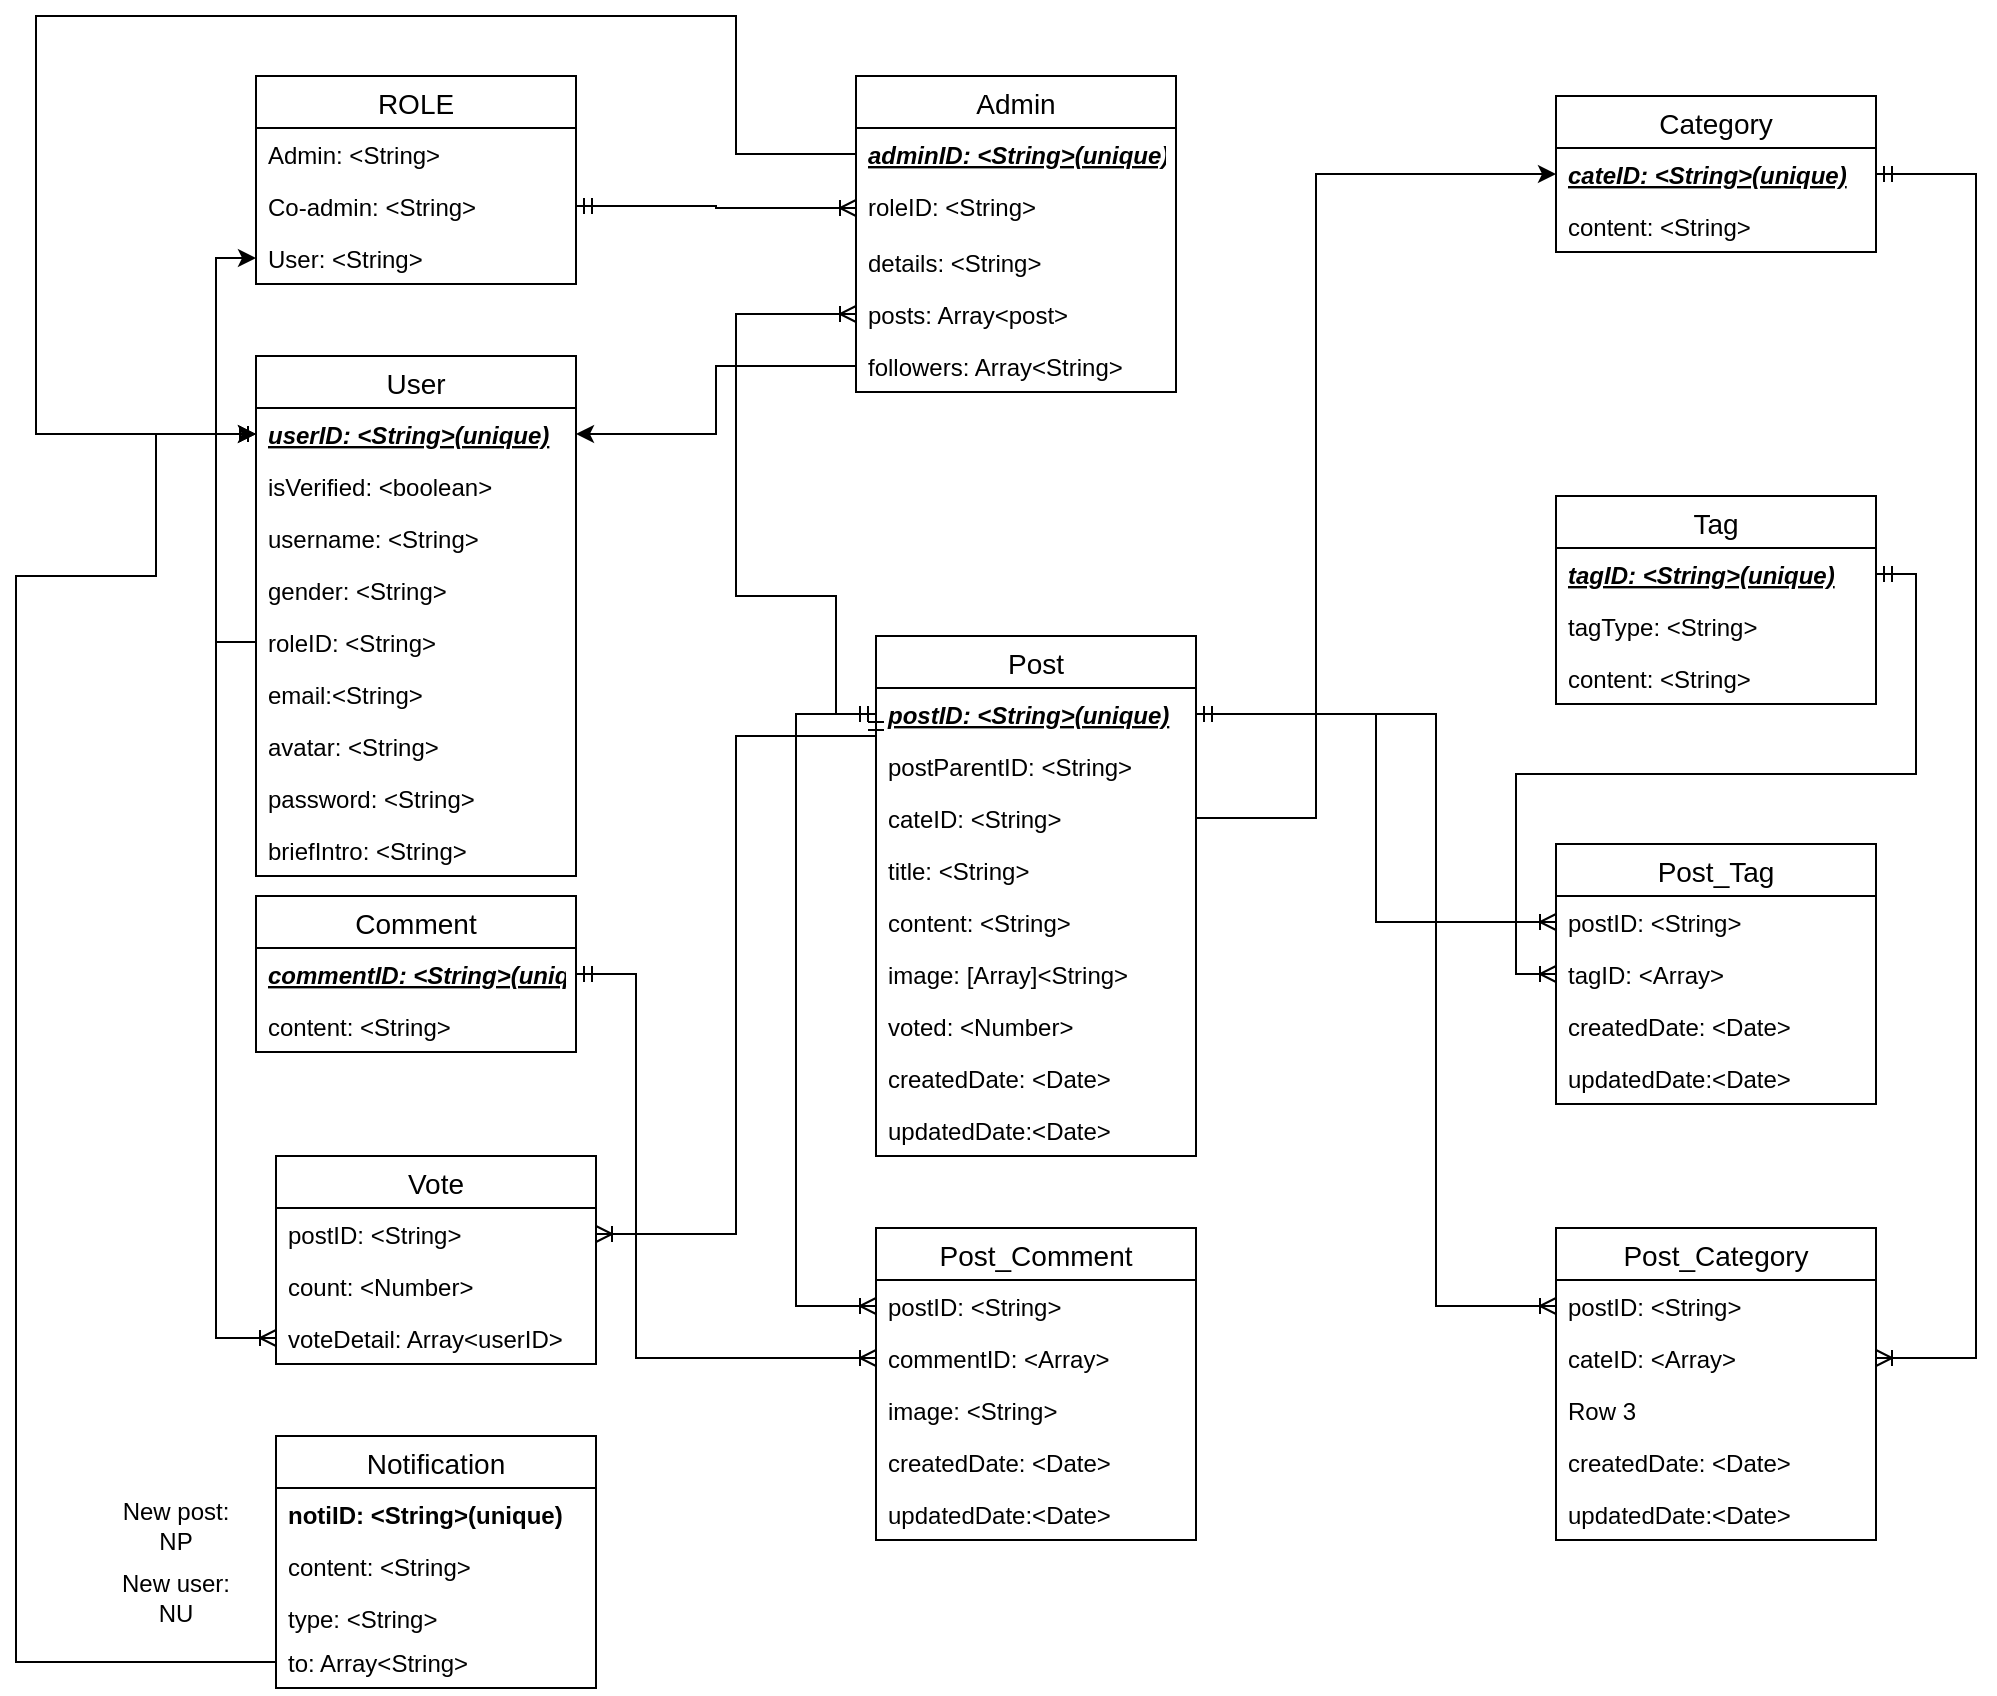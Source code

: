<mxfile version="13.1.3">
    <diagram id="6hGFLwfOUW9BJ-s0fimq" name="Page-1">
        <mxGraphModel dx="188" dy="651" grid="1" gridSize="10" guides="1" tooltips="1" connect="1" arrows="1" fold="1" page="1" pageScale="1" pageWidth="1169" pageHeight="1654" math="0" shadow="0">
            <root>
                <mxCell id="0"/>
                <mxCell id="1" parent="0"/>
                <mxCell id="48" style="edgeStyle=orthogonalEdgeStyle;rounded=0;orthogonalLoop=1;jettySize=auto;html=1;entryX=0;entryY=0.5;entryDx=0;entryDy=0;startArrow=ERoneToMany;startFill=0;endArrow=ERmandOne;endFill=0;exitX=0;exitY=0.5;exitDx=0;exitDy=0;" parent="1" source="34" target="39" edge="1">
                    <mxGeometry relative="1" as="geometry">
                        <Array as="points">
                            <mxPoint x="430" y="549"/>
                            <mxPoint x="430" y="690"/>
                            <mxPoint x="480" y="690"/>
                            <mxPoint x="480" y="749"/>
                        </Array>
                    </mxGeometry>
                </mxCell>
                <mxCell id="oe2LK4UtAT5thSpbDht--85" style="edgeStyle=orthogonalEdgeStyle;rounded=0;orthogonalLoop=1;jettySize=auto;html=1;entryX=1;entryY=0.5;entryDx=0;entryDy=0;startArrow=ERoneToMany;startFill=0;endArrow=ERmandOne;endFill=0;" parent="1" source="oe2LK4UtAT5thSpbDht--74" target="39" edge="1">
                    <mxGeometry relative="1" as="geometry"/>
                </mxCell>
                <mxCell id="oe2LK4UtAT5thSpbDht--86" style="edgeStyle=orthogonalEdgeStyle;rounded=0;orthogonalLoop=1;jettySize=auto;html=1;entryX=1;entryY=0.5;entryDx=0;entryDy=0;startArrow=ERoneToMany;startFill=0;endArrow=ERmandOne;endFill=0;" parent="1" source="oe2LK4UtAT5thSpbDht--76" target="oe2LK4UtAT5thSpbDht--56" edge="1">
                    <mxGeometry relative="1" as="geometry"/>
                </mxCell>
                <mxCell id="oe2LK4UtAT5thSpbDht--91" style="edgeStyle=orthogonalEdgeStyle;rounded=0;orthogonalLoop=1;jettySize=auto;html=1;entryX=1;entryY=0.5;entryDx=0;entryDy=0;startArrow=ERoneToMany;startFill=0;endArrow=ERmandOne;endFill=0;" parent="1" source="oe2LK4UtAT5thSpbDht--78" target="39" edge="1">
                    <mxGeometry relative="1" as="geometry">
                        <Array as="points">
                            <mxPoint x="780" y="1045"/>
                            <mxPoint x="780" y="749"/>
                        </Array>
                    </mxGeometry>
                </mxCell>
                <mxCell id="oe2LK4UtAT5thSpbDht--92" style="edgeStyle=orthogonalEdgeStyle;rounded=0;orthogonalLoop=1;jettySize=auto;html=1;entryX=1;entryY=0.5;entryDx=0;entryDy=0;startArrow=ERoneToMany;startFill=0;endArrow=ERmandOne;endFill=0;exitX=1;exitY=0.5;exitDx=0;exitDy=0;" parent="1" source="oe2LK4UtAT5thSpbDht--79" target="oe2LK4UtAT5thSpbDht--63" edge="1">
                    <mxGeometry relative="1" as="geometry">
                        <Array as="points">
                            <mxPoint x="1050" y="1071"/>
                            <mxPoint x="1050" y="479"/>
                        </Array>
                    </mxGeometry>
                </mxCell>
                <mxCell id="oe2LK4UtAT5thSpbDht--100" style="edgeStyle=orthogonalEdgeStyle;rounded=0;orthogonalLoop=1;jettySize=auto;html=1;entryX=0;entryY=0.5;entryDx=0;entryDy=0;startArrow=ERoneToMany;startFill=0;endArrow=ERmandOne;endFill=0;" parent="1" source="oe2LK4UtAT5thSpbDht--82" target="39" edge="1">
                    <mxGeometry relative="1" as="geometry">
                        <Array as="points">
                            <mxPoint x="460" y="1045"/>
                            <mxPoint x="460" y="749"/>
                        </Array>
                    </mxGeometry>
                </mxCell>
                <mxCell id="oe2LK4UtAT5thSpbDht--101" style="edgeStyle=orthogonalEdgeStyle;rounded=0;orthogonalLoop=1;jettySize=auto;html=1;exitX=0;exitY=0.5;exitDx=0;exitDy=0;entryX=1;entryY=0.5;entryDx=0;entryDy=0;startArrow=ERoneToMany;startFill=0;endArrow=ERmandOne;endFill=0;" parent="1" source="oe2LK4UtAT5thSpbDht--83" target="oe2LK4UtAT5thSpbDht--94" edge="1">
                    <mxGeometry relative="1" as="geometry">
                        <Array as="points">
                            <mxPoint x="380" y="1071"/>
                            <mxPoint x="380" y="879"/>
                        </Array>
                    </mxGeometry>
                </mxCell>
                <mxCell id="oe2LK4UtAT5thSpbDht--112" style="edgeStyle=orthogonalEdgeStyle;rounded=0;orthogonalLoop=1;jettySize=auto;html=1;entryX=0;entryY=0.5;entryDx=0;entryDy=0;startArrow=ERoneToMany;startFill=0;endArrow=ERmandOne;endFill=0;" parent="1" source="oe2LK4UtAT5thSpbDht--111" target="18" edge="1">
                    <mxGeometry relative="1" as="geometry"/>
                </mxCell>
                <mxCell id="oe2LK4UtAT5thSpbDht--113" style="edgeStyle=orthogonalEdgeStyle;rounded=0;orthogonalLoop=1;jettySize=auto;html=1;entryX=0;entryY=0.5;entryDx=0;entryDy=0;startArrow=ERoneToMany;startFill=0;endArrow=ERmandOne;endFill=0;" parent="1" source="oe2LK4UtAT5thSpbDht--109" target="39" edge="1">
                    <mxGeometry relative="1" as="geometry">
                        <Array as="points">
                            <mxPoint x="430" y="1009"/>
                            <mxPoint x="430" y="760"/>
                            <mxPoint x="500" y="760"/>
                        </Array>
                    </mxGeometry>
                </mxCell>
                <mxCell id="oe2LK4UtAT5thSpbDht--62" value="Category" style="swimlane;fontStyle=0;childLayout=stackLayout;horizontal=1;startSize=26;horizontalStack=0;resizeParent=1;resizeParentMax=0;resizeLast=0;collapsible=1;marginBottom=0;align=center;fontSize=14;" parent="1" vertex="1">
                    <mxGeometry x="840" y="440" width="160" height="78" as="geometry"/>
                </mxCell>
                <mxCell id="oe2LK4UtAT5thSpbDht--63" value="cateID: &lt;String&gt;(unique)" style="text;strokeColor=none;fillColor=none;spacingLeft=4;spacingRight=4;overflow=hidden;rotatable=0;points=[[0,0.5],[1,0.5]];portConstraint=eastwest;fontSize=12;fontStyle=7" parent="oe2LK4UtAT5thSpbDht--62" vertex="1">
                    <mxGeometry y="26" width="160" height="26" as="geometry"/>
                </mxCell>
                <mxCell id="oe2LK4UtAT5thSpbDht--68" value="content: &lt;String&gt;" style="text;strokeColor=none;fillColor=none;spacingLeft=4;spacingRight=4;overflow=hidden;rotatable=0;points=[[0,0.5],[1,0.5]];portConstraint=eastwest;fontSize=12;" parent="oe2LK4UtAT5thSpbDht--62" vertex="1">
                    <mxGeometry y="52" width="160" height="26" as="geometry"/>
                </mxCell>
                <mxCell id="oe2LK4UtAT5thSpbDht--55" value="Tag" style="swimlane;fontStyle=0;childLayout=stackLayout;horizontal=1;startSize=26;horizontalStack=0;resizeParent=1;resizeParentMax=0;resizeLast=0;collapsible=1;marginBottom=0;align=center;fontSize=14;" parent="1" vertex="1">
                    <mxGeometry x="840" y="640" width="160" height="104" as="geometry"/>
                </mxCell>
                <mxCell id="oe2LK4UtAT5thSpbDht--56" value="tagID: &lt;String&gt;(unique)" style="text;strokeColor=none;fillColor=none;spacingLeft=4;spacingRight=4;overflow=hidden;rotatable=0;points=[[0,0.5],[1,0.5]];portConstraint=eastwest;fontSize=12;fontStyle=7" parent="oe2LK4UtAT5thSpbDht--55" vertex="1">
                    <mxGeometry y="26" width="160" height="26" as="geometry"/>
                </mxCell>
                <mxCell id="66" value="tagType: &lt;String&gt;" style="text;strokeColor=none;fillColor=none;spacingLeft=4;spacingRight=4;overflow=hidden;rotatable=0;points=[[0,0.5],[1,0.5]];portConstraint=eastwest;fontSize=12;" parent="oe2LK4UtAT5thSpbDht--55" vertex="1">
                    <mxGeometry y="52" width="160" height="26" as="geometry"/>
                </mxCell>
                <mxCell id="oe2LK4UtAT5thSpbDht--57" value="content: &lt;String&gt;" style="text;strokeColor=none;fillColor=none;spacingLeft=4;spacingRight=4;overflow=hidden;rotatable=0;points=[[0,0.5],[1,0.5]];portConstraint=eastwest;fontSize=12;" parent="oe2LK4UtAT5thSpbDht--55" vertex="1">
                    <mxGeometry y="78" width="160" height="26" as="geometry"/>
                </mxCell>
                <mxCell id="oe2LK4UtAT5thSpbDht--73" value="Post_Tag" style="swimlane;fontStyle=0;childLayout=stackLayout;horizontal=1;startSize=26;horizontalStack=0;resizeParent=1;resizeParentMax=0;resizeLast=0;collapsible=1;marginBottom=0;align=center;fontSize=14;" parent="1" vertex="1">
                    <mxGeometry x="840" y="814" width="160" height="130" as="geometry"/>
                </mxCell>
                <mxCell id="oe2LK4UtAT5thSpbDht--74" value="postID: &lt;String&gt;" style="text;strokeColor=none;fillColor=none;spacingLeft=4;spacingRight=4;overflow=hidden;rotatable=0;points=[[0,0.5],[1,0.5]];portConstraint=eastwest;fontSize=12;" parent="oe2LK4UtAT5thSpbDht--73" vertex="1">
                    <mxGeometry y="26" width="160" height="26" as="geometry"/>
                </mxCell>
                <mxCell id="oe2LK4UtAT5thSpbDht--76" value="tagID: &lt;Array&gt;" style="text;strokeColor=none;fillColor=none;spacingLeft=4;spacingRight=4;overflow=hidden;rotatable=0;points=[[0,0.5],[1,0.5]];portConstraint=eastwest;fontSize=12;" parent="oe2LK4UtAT5thSpbDht--73" vertex="1">
                    <mxGeometry y="52" width="160" height="26" as="geometry"/>
                </mxCell>
                <mxCell id="oe2LK4UtAT5thSpbDht--87" value="createdDate: &lt;Date&gt;" style="text;strokeColor=none;fillColor=none;spacingLeft=4;spacingRight=4;overflow=hidden;rotatable=0;points=[[0,0.5],[1,0.5]];portConstraint=eastwest;fontSize=12;" parent="oe2LK4UtAT5thSpbDht--73" vertex="1">
                    <mxGeometry y="78" width="160" height="26" as="geometry"/>
                </mxCell>
                <mxCell id="oe2LK4UtAT5thSpbDht--88" value="updatedDate:&lt;Date&gt;" style="text;strokeColor=none;fillColor=none;spacingLeft=4;spacingRight=4;overflow=hidden;rotatable=0;points=[[0,0.5],[1,0.5]];portConstraint=eastwest;fontSize=12;" parent="oe2LK4UtAT5thSpbDht--73" vertex="1">
                    <mxGeometry y="104" width="160" height="26" as="geometry"/>
                </mxCell>
                <mxCell id="oe2LK4UtAT5thSpbDht--77" value="Post_Category" style="swimlane;fontStyle=0;childLayout=stackLayout;horizontal=1;startSize=26;horizontalStack=0;resizeParent=1;resizeParentMax=0;resizeLast=0;collapsible=1;marginBottom=0;align=center;fontSize=14;" parent="1" vertex="1">
                    <mxGeometry x="840" y="1006" width="160" height="156" as="geometry"/>
                </mxCell>
                <mxCell id="oe2LK4UtAT5thSpbDht--78" value="postID: &lt;String&gt;" style="text;strokeColor=none;fillColor=none;spacingLeft=4;spacingRight=4;overflow=hidden;rotatable=0;points=[[0,0.5],[1,0.5]];portConstraint=eastwest;fontSize=12;" parent="oe2LK4UtAT5thSpbDht--77" vertex="1">
                    <mxGeometry y="26" width="160" height="26" as="geometry"/>
                </mxCell>
                <mxCell id="oe2LK4UtAT5thSpbDht--79" value="cateID: &lt;Array&gt;" style="text;strokeColor=none;fillColor=none;spacingLeft=4;spacingRight=4;overflow=hidden;rotatable=0;points=[[0,0.5],[1,0.5]];portConstraint=eastwest;fontSize=12;" parent="oe2LK4UtAT5thSpbDht--77" vertex="1">
                    <mxGeometry y="52" width="160" height="26" as="geometry"/>
                </mxCell>
                <mxCell id="oe2LK4UtAT5thSpbDht--80" value="Row 3" style="text;strokeColor=none;fillColor=none;spacingLeft=4;spacingRight=4;overflow=hidden;rotatable=0;points=[[0,0.5],[1,0.5]];portConstraint=eastwest;fontSize=12;" parent="oe2LK4UtAT5thSpbDht--77" vertex="1">
                    <mxGeometry y="78" width="160" height="26" as="geometry"/>
                </mxCell>
                <mxCell id="oe2LK4UtAT5thSpbDht--89" value="createdDate: &lt;Date&gt;" style="text;strokeColor=none;fillColor=none;spacingLeft=4;spacingRight=4;overflow=hidden;rotatable=0;points=[[0,0.5],[1,0.5]];portConstraint=eastwest;fontSize=12;" parent="oe2LK4UtAT5thSpbDht--77" vertex="1">
                    <mxGeometry y="104" width="160" height="26" as="geometry"/>
                </mxCell>
                <mxCell id="oe2LK4UtAT5thSpbDht--90" value="updatedDate:&lt;Date&gt;" style="text;strokeColor=none;fillColor=none;spacingLeft=4;spacingRight=4;overflow=hidden;rotatable=0;points=[[0,0.5],[1,0.5]];portConstraint=eastwest;fontSize=12;" parent="oe2LK4UtAT5thSpbDht--77" vertex="1">
                    <mxGeometry y="130" width="160" height="26" as="geometry"/>
                </mxCell>
                <mxCell id="38" value="Post" style="swimlane;fontStyle=0;childLayout=stackLayout;horizontal=1;startSize=26;horizontalStack=0;resizeParent=1;resizeParentMax=0;resizeLast=0;collapsible=1;marginBottom=0;align=center;fontSize=14;" parent="1" vertex="1">
                    <mxGeometry x="500" y="710" width="160" height="260" as="geometry"/>
                </mxCell>
                <mxCell id="39" value="postID: &lt;String&gt;(unique)" style="text;strokeColor=none;fillColor=none;spacingLeft=4;spacingRight=4;overflow=hidden;rotatable=0;points=[[0,0.5],[1,0.5]];portConstraint=eastwest;fontSize=12;fontStyle=7" parent="38" vertex="1">
                    <mxGeometry y="26" width="160" height="26" as="geometry"/>
                </mxCell>
                <mxCell id="oe2LK4UtAT5thSpbDht--114" value="postParentID: &lt;String&gt;" style="text;strokeColor=none;fillColor=none;spacingLeft=4;spacingRight=4;overflow=hidden;rotatable=0;points=[[0,0.5],[1,0.5]];portConstraint=eastwest;fontSize=12;" parent="38" vertex="1">
                    <mxGeometry y="52" width="160" height="26" as="geometry"/>
                </mxCell>
                <mxCell id="68" value="cateID: &lt;String&gt;" style="text;strokeColor=none;fillColor=none;spacingLeft=4;spacingRight=4;overflow=hidden;rotatable=0;points=[[0,0.5],[1,0.5]];portConstraint=eastwest;fontSize=12;" parent="38" vertex="1">
                    <mxGeometry y="78" width="160" height="26" as="geometry"/>
                </mxCell>
                <mxCell id="43" value="title: &lt;String&gt;" style="text;strokeColor=none;fillColor=none;spacingLeft=4;spacingRight=4;overflow=hidden;rotatable=0;points=[[0,0.5],[1,0.5]];portConstraint=eastwest;fontSize=12;" parent="38" vertex="1">
                    <mxGeometry y="104" width="160" height="26" as="geometry"/>
                </mxCell>
                <mxCell id="54" value="content: &lt;String&gt;" style="text;strokeColor=none;fillColor=none;spacingLeft=4;spacingRight=4;overflow=hidden;rotatable=0;points=[[0,0.5],[1,0.5]];portConstraint=eastwest;fontSize=12;" parent="38" vertex="1">
                    <mxGeometry y="130" width="160" height="26" as="geometry"/>
                </mxCell>
                <mxCell id="oe2LK4UtAT5thSpbDht--116" value="image: [Array]&lt;String&gt;" style="text;strokeColor=none;fillColor=none;spacingLeft=4;spacingRight=4;overflow=hidden;rotatable=0;points=[[0,0.5],[1,0.5]];portConstraint=eastwest;fontSize=12;" parent="38" vertex="1">
                    <mxGeometry y="156" width="160" height="26" as="geometry"/>
                </mxCell>
                <mxCell id="oe2LK4UtAT5thSpbDht--107" value="voted: &lt;Number&gt;" style="text;strokeColor=none;fillColor=none;spacingLeft=4;spacingRight=4;overflow=hidden;rotatable=0;points=[[0,0.5],[1,0.5]];portConstraint=eastwest;fontSize=12;" parent="38" vertex="1">
                    <mxGeometry y="182" width="160" height="26" as="geometry"/>
                </mxCell>
                <mxCell id="53" value="createdDate: &lt;Date&gt;" style="text;strokeColor=none;fillColor=none;spacingLeft=4;spacingRight=4;overflow=hidden;rotatable=0;points=[[0,0.5],[1,0.5]];portConstraint=eastwest;fontSize=12;" parent="38" vertex="1">
                    <mxGeometry y="208" width="160" height="26" as="geometry"/>
                </mxCell>
                <mxCell id="52" value="updatedDate:&lt;Date&gt;" style="text;strokeColor=none;fillColor=none;spacingLeft=4;spacingRight=4;overflow=hidden;rotatable=0;points=[[0,0.5],[1,0.5]];portConstraint=eastwest;fontSize=12;" parent="38" vertex="1">
                    <mxGeometry y="234" width="160" height="26" as="geometry"/>
                </mxCell>
                <mxCell id="oe2LK4UtAT5thSpbDht--81" value="Post_Comment" style="swimlane;fontStyle=0;childLayout=stackLayout;horizontal=1;startSize=26;horizontalStack=0;resizeParent=1;resizeParentMax=0;resizeLast=0;collapsible=1;marginBottom=0;align=center;fontSize=14;" parent="1" vertex="1">
                    <mxGeometry x="500" y="1006" width="160" height="156" as="geometry"/>
                </mxCell>
                <mxCell id="oe2LK4UtAT5thSpbDht--82" value="postID: &lt;String&gt;" style="text;strokeColor=none;fillColor=none;spacingLeft=4;spacingRight=4;overflow=hidden;rotatable=0;points=[[0,0.5],[1,0.5]];portConstraint=eastwest;fontSize=12;" parent="oe2LK4UtAT5thSpbDht--81" vertex="1">
                    <mxGeometry y="26" width="160" height="26" as="geometry"/>
                </mxCell>
                <mxCell id="oe2LK4UtAT5thSpbDht--83" value="commentID: &lt;Array&gt;" style="text;strokeColor=none;fillColor=none;spacingLeft=4;spacingRight=4;overflow=hidden;rotatable=0;points=[[0,0.5],[1,0.5]];portConstraint=eastwest;fontSize=12;" parent="oe2LK4UtAT5thSpbDht--81" vertex="1">
                    <mxGeometry y="52" width="160" height="26" as="geometry"/>
                </mxCell>
                <mxCell id="oe2LK4UtAT5thSpbDht--117" value="image: &lt;String&gt;" style="text;strokeColor=none;fillColor=none;spacingLeft=4;spacingRight=4;overflow=hidden;rotatable=0;points=[[0,0.5],[1,0.5]];portConstraint=eastwest;fontSize=12;" parent="oe2LK4UtAT5thSpbDht--81" vertex="1">
                    <mxGeometry y="78" width="160" height="26" as="geometry"/>
                </mxCell>
                <mxCell id="oe2LK4UtAT5thSpbDht--98" value="createdDate: &lt;Date&gt;" style="text;strokeColor=none;fillColor=none;spacingLeft=4;spacingRight=4;overflow=hidden;rotatable=0;points=[[0,0.5],[1,0.5]];portConstraint=eastwest;fontSize=12;" parent="oe2LK4UtAT5thSpbDht--81" vertex="1">
                    <mxGeometry y="104" width="160" height="26" as="geometry"/>
                </mxCell>
                <mxCell id="oe2LK4UtAT5thSpbDht--99" value="updatedDate:&lt;Date&gt;" style="text;strokeColor=none;fillColor=none;spacingLeft=4;spacingRight=4;overflow=hidden;rotatable=0;points=[[0,0.5],[1,0.5]];portConstraint=eastwest;fontSize=12;" parent="oe2LK4UtAT5thSpbDht--81" vertex="1">
                    <mxGeometry y="130" width="160" height="26" as="geometry"/>
                </mxCell>
                <mxCell id="oe2LK4UtAT5thSpbDht--125" style="edgeStyle=orthogonalEdgeStyle;rounded=0;orthogonalLoop=1;jettySize=auto;html=1;entryX=1;entryY=0.5;entryDx=0;entryDy=0;startArrow=ERoneToMany;startFill=0;endArrow=ERmandOne;endFill=0;exitX=0;exitY=0.5;exitDx=0;exitDy=0;" parent="1" source="61" target="56" edge="1">
                    <mxGeometry relative="1" as="geometry"/>
                </mxCell>
                <mxCell id="oe2LK4UtAT5thSpbDht--120" value="Admin" style="swimlane;fontStyle=0;childLayout=stackLayout;horizontal=1;startSize=26;horizontalStack=0;resizeParent=1;resizeParentMax=0;resizeLast=0;collapsible=1;marginBottom=0;align=center;fontSize=14;" parent="1" vertex="1">
                    <mxGeometry x="490" y="430" width="160" height="158" as="geometry"/>
                </mxCell>
                <mxCell id="oe2LK4UtAT5thSpbDht--121" value="adminID: &lt;String&gt;(unique)" style="text;strokeColor=none;fillColor=none;spacingLeft=4;spacingRight=4;overflow=hidden;rotatable=0;points=[[0,0.5],[1,0.5]];portConstraint=eastwest;fontSize=12;fontStyle=7" parent="oe2LK4UtAT5thSpbDht--120" vertex="1">
                    <mxGeometry y="26" width="160" height="26" as="geometry"/>
                </mxCell>
                <mxCell id="61" value="roleID: &lt;String&gt;" style="text;strokeColor=none;fillColor=none;spacingLeft=4;spacingRight=4;overflow=hidden;rotatable=0;points=[[0,0.5],[1,0.5]];portConstraint=eastwest;fontSize=12;" parent="oe2LK4UtAT5thSpbDht--120" vertex="1">
                    <mxGeometry y="52" width="160" height="28" as="geometry"/>
                </mxCell>
                <mxCell id="29" value="details: &lt;String&gt;" style="text;strokeColor=none;fillColor=none;spacingLeft=4;spacingRight=4;overflow=hidden;rotatable=0;points=[[0,0.5],[1,0.5]];portConstraint=eastwest;fontSize=12;" parent="oe2LK4UtAT5thSpbDht--120" vertex="1">
                    <mxGeometry y="80" width="160" height="26" as="geometry"/>
                </mxCell>
                <mxCell id="34" value="posts: Array&lt;post&gt;" style="text;strokeColor=none;fillColor=none;spacingLeft=4;spacingRight=4;overflow=hidden;rotatable=0;points=[[0,0.5],[1,0.5]];portConstraint=eastwest;fontSize=12;" parent="oe2LK4UtAT5thSpbDht--120" vertex="1">
                    <mxGeometry y="106" width="160" height="26" as="geometry"/>
                </mxCell>
                <mxCell id="72" value="followers: Array&lt;String&gt;" style="text;strokeColor=none;fillColor=none;spacingLeft=4;spacingRight=4;overflow=hidden;rotatable=0;points=[[0,0.5],[1,0.5]];portConstraint=eastwest;fontSize=12;" parent="oe2LK4UtAT5thSpbDht--120" vertex="1">
                    <mxGeometry y="132" width="160" height="26" as="geometry"/>
                </mxCell>
                <mxCell id="60" style="edgeStyle=orthogonalEdgeStyle;rounded=0;orthogonalLoop=1;jettySize=auto;html=1;entryX=0;entryY=0.5;entryDx=0;entryDy=0;exitX=0;exitY=0.5;exitDx=0;exitDy=0;" parent="1" source="oe2LK4UtAT5thSpbDht--126" target="57" edge="1">
                    <mxGeometry relative="1" as="geometry"/>
                </mxCell>
                <mxCell id="55" value="ROLE" style="swimlane;fontStyle=0;childLayout=stackLayout;horizontal=1;startSize=26;horizontalStack=0;resizeParent=1;resizeParentMax=0;resizeLast=0;collapsible=1;marginBottom=0;align=center;fontSize=14;" parent="1" vertex="1">
                    <mxGeometry x="190" y="430" width="160" height="104" as="geometry"/>
                </mxCell>
                <mxCell id="75" value="Admin: &lt;String&gt;" style="text;strokeColor=none;fillColor=none;spacingLeft=4;spacingRight=4;overflow=hidden;rotatable=0;points=[[0,0.5],[1,0.5]];portConstraint=eastwest;fontSize=12;" parent="55" vertex="1">
                    <mxGeometry y="26" width="160" height="26" as="geometry"/>
                </mxCell>
                <mxCell id="56" value="Co-admin: &lt;String&gt;" style="text;strokeColor=none;fillColor=none;spacingLeft=4;spacingRight=4;overflow=hidden;rotatable=0;points=[[0,0.5],[1,0.5]];portConstraint=eastwest;fontSize=12;" parent="55" vertex="1">
                    <mxGeometry y="52" width="160" height="26" as="geometry"/>
                </mxCell>
                <mxCell id="57" value="User: &lt;String&gt;" style="text;strokeColor=none;fillColor=none;spacingLeft=4;spacingRight=4;overflow=hidden;rotatable=0;points=[[0,0.5],[1,0.5]];portConstraint=eastwest;fontSize=12;" parent="55" vertex="1">
                    <mxGeometry y="78" width="160" height="26" as="geometry"/>
                </mxCell>
                <mxCell id="oe2LK4UtAT5thSpbDht--93" value="Comment" style="swimlane;fontStyle=0;childLayout=stackLayout;horizontal=1;startSize=26;horizontalStack=0;resizeParent=1;resizeParentMax=0;resizeLast=0;collapsible=1;marginBottom=0;align=center;fontSize=14;" parent="1" vertex="1">
                    <mxGeometry x="190" y="840" width="160" height="78" as="geometry"/>
                </mxCell>
                <mxCell id="oe2LK4UtAT5thSpbDht--94" value="commentID: &lt;String&gt;(unique)" style="text;strokeColor=none;fillColor=none;spacingLeft=4;spacingRight=4;overflow=hidden;rotatable=0;points=[[0,0.5],[1,0.5]];portConstraint=eastwest;fontSize=12;fontStyle=7" parent="oe2LK4UtAT5thSpbDht--93" vertex="1">
                    <mxGeometry y="26" width="160" height="26" as="geometry"/>
                </mxCell>
                <mxCell id="oe2LK4UtAT5thSpbDht--95" value="content: &lt;String&gt;" style="text;strokeColor=none;fillColor=none;spacingLeft=4;spacingRight=4;overflow=hidden;rotatable=0;points=[[0,0.5],[1,0.5]];portConstraint=eastwest;fontSize=12;" parent="oe2LK4UtAT5thSpbDht--93" vertex="1">
                    <mxGeometry y="52" width="160" height="26" as="geometry"/>
                </mxCell>
                <mxCell id="17" value="User" style="swimlane;fontStyle=0;childLayout=stackLayout;horizontal=1;startSize=26;horizontalStack=0;resizeParent=1;resizeParentMax=0;resizeLast=0;collapsible=1;marginBottom=0;align=center;fontSize=14;" parent="1" vertex="1">
                    <mxGeometry x="190" y="570" width="160" height="260" as="geometry"/>
                </mxCell>
                <mxCell id="18" value="userID: &lt;String&gt;(unique)" style="text;strokeColor=none;fillColor=none;spacingLeft=4;spacingRight=4;overflow=hidden;rotatable=0;points=[[0,0.5],[1,0.5]];portConstraint=eastwest;fontSize=12;fontStyle=7" parent="17" vertex="1">
                    <mxGeometry y="26" width="160" height="26" as="geometry"/>
                </mxCell>
                <mxCell id="63" value="isVerified: &lt;boolean&gt;" style="text;strokeColor=none;fillColor=none;spacingLeft=4;spacingRight=4;overflow=hidden;rotatable=0;points=[[0,0.5],[1,0.5]];portConstraint=eastwest;fontSize=12;" parent="17" vertex="1">
                    <mxGeometry y="52" width="160" height="26" as="geometry"/>
                </mxCell>
                <mxCell id="19" value="username: &lt;String&gt;" style="text;strokeColor=none;fillColor=none;spacingLeft=4;spacingRight=4;overflow=hidden;rotatable=0;points=[[0,0.5],[1,0.5]];portConstraint=eastwest;fontSize=12;" parent="17" vertex="1">
                    <mxGeometry y="78" width="160" height="26" as="geometry"/>
                </mxCell>
                <mxCell id="85" value="gender: &lt;String&gt;" style="text;strokeColor=none;fillColor=none;spacingLeft=4;spacingRight=4;overflow=hidden;rotatable=0;points=[[0,0.5],[1,0.5]];portConstraint=eastwest;fontSize=12;" vertex="1" parent="17">
                    <mxGeometry y="104" width="160" height="26" as="geometry"/>
                </mxCell>
                <mxCell id="oe2LK4UtAT5thSpbDht--126" value="roleID: &lt;String&gt;" style="text;strokeColor=none;fillColor=none;spacingLeft=4;spacingRight=4;overflow=hidden;rotatable=0;points=[[0,0.5],[1,0.5]];portConstraint=eastwest;fontSize=12;" parent="17" vertex="1">
                    <mxGeometry y="130" width="160" height="26" as="geometry"/>
                </mxCell>
                <mxCell id="20" value="email:&lt;String&gt;" style="text;strokeColor=none;fillColor=none;spacingLeft=4;spacingRight=4;overflow=hidden;rotatable=0;points=[[0,0.5],[1,0.5]];portConstraint=eastwest;fontSize=12;" parent="17" vertex="1">
                    <mxGeometry y="156" width="160" height="26" as="geometry"/>
                </mxCell>
                <mxCell id="22" value="avatar: &lt;String&gt;" style="text;strokeColor=none;fillColor=none;spacingLeft=4;spacingRight=4;overflow=hidden;rotatable=0;points=[[0,0.5],[1,0.5]];portConstraint=eastwest;fontSize=12;" parent="17" vertex="1">
                    <mxGeometry y="182" width="160" height="26" as="geometry"/>
                </mxCell>
                <mxCell id="23" value="password: &lt;String&gt;" style="text;strokeColor=none;fillColor=none;spacingLeft=4;spacingRight=4;overflow=hidden;rotatable=0;points=[[0,0.5],[1,0.5]];portConstraint=eastwest;fontSize=12;" parent="17" vertex="1">
                    <mxGeometry y="208" width="160" height="26" as="geometry"/>
                </mxCell>
                <mxCell id="21" value="briefIntro: &lt;String&gt;" style="text;strokeColor=none;fillColor=none;spacingLeft=4;spacingRight=4;overflow=hidden;rotatable=0;points=[[0,0.5],[1,0.5]];portConstraint=eastwest;fontSize=12;" parent="17" vertex="1">
                    <mxGeometry y="234" width="160" height="26" as="geometry"/>
                </mxCell>
                <mxCell id="oe2LK4UtAT5thSpbDht--108" value="Vote" style="swimlane;fontStyle=0;childLayout=stackLayout;horizontal=1;startSize=26;horizontalStack=0;resizeParent=1;resizeParentMax=0;resizeLast=0;collapsible=1;marginBottom=0;align=center;fontSize=14;" parent="1" vertex="1">
                    <mxGeometry x="200" y="970" width="160" height="104" as="geometry"/>
                </mxCell>
                <mxCell id="oe2LK4UtAT5thSpbDht--109" value="postID: &lt;String&gt;" style="text;strokeColor=none;fillColor=none;spacingLeft=4;spacingRight=4;overflow=hidden;rotatable=0;points=[[0,0.5],[1,0.5]];portConstraint=eastwest;fontSize=12;" parent="oe2LK4UtAT5thSpbDht--108" vertex="1">
                    <mxGeometry y="26" width="160" height="26" as="geometry"/>
                </mxCell>
                <mxCell id="oe2LK4UtAT5thSpbDht--110" value="count: &lt;Number&gt;" style="text;strokeColor=none;fillColor=none;spacingLeft=4;spacingRight=4;overflow=hidden;rotatable=0;points=[[0,0.5],[1,0.5]];portConstraint=eastwest;fontSize=12;" parent="oe2LK4UtAT5thSpbDht--108" vertex="1">
                    <mxGeometry y="52" width="160" height="26" as="geometry"/>
                </mxCell>
                <mxCell id="oe2LK4UtAT5thSpbDht--111" value="voteDetail: Array&lt;userID&gt;" style="text;strokeColor=none;fillColor=none;spacingLeft=4;spacingRight=4;overflow=hidden;rotatable=0;points=[[0,0.5],[1,0.5]];portConstraint=eastwest;fontSize=12;" parent="oe2LK4UtAT5thSpbDht--108" vertex="1">
                    <mxGeometry y="78" width="160" height="26" as="geometry"/>
                </mxCell>
                <mxCell id="71" style="edgeStyle=orthogonalEdgeStyle;rounded=0;orthogonalLoop=1;jettySize=auto;html=1;entryX=0;entryY=0.5;entryDx=0;entryDy=0;" parent="1" source="68" target="oe2LK4UtAT5thSpbDht--63" edge="1">
                    <mxGeometry relative="1" as="geometry">
                        <Array as="points">
                            <mxPoint x="720" y="801"/>
                            <mxPoint x="720" y="479"/>
                        </Array>
                    </mxGeometry>
                </mxCell>
                <mxCell id="73" style="edgeStyle=orthogonalEdgeStyle;rounded=0;orthogonalLoop=1;jettySize=auto;html=1;entryX=1;entryY=0.5;entryDx=0;entryDy=0;" parent="1" source="72" target="18" edge="1">
                    <mxGeometry relative="1" as="geometry"/>
                </mxCell>
                <mxCell id="74" style="edgeStyle=orthogonalEdgeStyle;rounded=0;orthogonalLoop=1;jettySize=auto;html=1;entryX=0;entryY=0.5;entryDx=0;entryDy=0;" parent="1" source="oe2LK4UtAT5thSpbDht--121" target="18" edge="1">
                    <mxGeometry relative="1" as="geometry">
                        <Array as="points">
                            <mxPoint x="430" y="469"/>
                            <mxPoint x="430" y="400"/>
                            <mxPoint x="80" y="400"/>
                            <mxPoint x="80" y="609"/>
                        </Array>
                    </mxGeometry>
                </mxCell>
                <mxCell id="81" value="New post: NP" style="text;html=1;strokeColor=none;fillColor=none;align=center;verticalAlign=middle;whiteSpace=wrap;rounded=0;" parent="1" vertex="1">
                    <mxGeometry x="120" y="1145" width="60" height="20" as="geometry"/>
                </mxCell>
                <mxCell id="82" value="New user:&lt;br&gt;NU" style="text;html=1;strokeColor=none;fillColor=none;align=center;verticalAlign=middle;whiteSpace=wrap;rounded=0;" parent="1" vertex="1">
                    <mxGeometry x="120" y="1181" width="60" height="20" as="geometry"/>
                </mxCell>
                <mxCell id="76" value="Notification" style="swimlane;fontStyle=0;childLayout=stackLayout;horizontal=1;startSize=26;horizontalStack=0;resizeParent=1;resizeParentMax=0;resizeLast=0;collapsible=1;marginBottom=0;align=center;fontSize=14;" parent="1" vertex="1">
                    <mxGeometry x="200" y="1110" width="160" height="126" as="geometry"/>
                </mxCell>
                <mxCell id="77" value="notiID: &lt;String&gt;(unique)" style="text;strokeColor=none;fillColor=none;spacingLeft=4;spacingRight=4;overflow=hidden;rotatable=0;points=[[0,0.5],[1,0.5]];portConstraint=eastwest;fontSize=12;fontStyle=1" parent="76" vertex="1">
                    <mxGeometry y="26" width="160" height="26" as="geometry"/>
                </mxCell>
                <mxCell id="78" value="content: &lt;String&gt;" style="text;strokeColor=none;fillColor=none;spacingLeft=4;spacingRight=4;overflow=hidden;rotatable=0;points=[[0,0.5],[1,0.5]];portConstraint=eastwest;fontSize=12;" parent="76" vertex="1">
                    <mxGeometry y="52" width="160" height="26" as="geometry"/>
                </mxCell>
                <mxCell id="79" value="type: &lt;String&gt;" style="text;strokeColor=none;fillColor=none;spacingLeft=4;spacingRight=4;overflow=hidden;rotatable=0;points=[[0,0.5],[1,0.5]];portConstraint=eastwest;fontSize=12;" parent="76" vertex="1">
                    <mxGeometry y="78" width="160" height="22" as="geometry"/>
                </mxCell>
                <mxCell id="83" value="to: Array&lt;String&gt;" style="text;strokeColor=none;fillColor=none;spacingLeft=4;spacingRight=4;overflow=hidden;rotatable=0;points=[[0,0.5],[1,0.5]];portConstraint=eastwest;fontSize=12;" parent="76" vertex="1">
                    <mxGeometry y="100" width="160" height="26" as="geometry"/>
                </mxCell>
                <mxCell id="84" style="edgeStyle=orthogonalEdgeStyle;rounded=0;orthogonalLoop=1;jettySize=auto;html=1;entryX=0;entryY=0.5;entryDx=0;entryDy=0;" parent="1" source="83" target="18" edge="1">
                    <mxGeometry relative="1" as="geometry">
                        <Array as="points">
                            <mxPoint x="70" y="1223"/>
                            <mxPoint x="70" y="680"/>
                            <mxPoint x="140" y="680"/>
                            <mxPoint x="140" y="609"/>
                        </Array>
                    </mxGeometry>
                </mxCell>
            </root>
        </mxGraphModel>
    </diagram>
</mxfile>